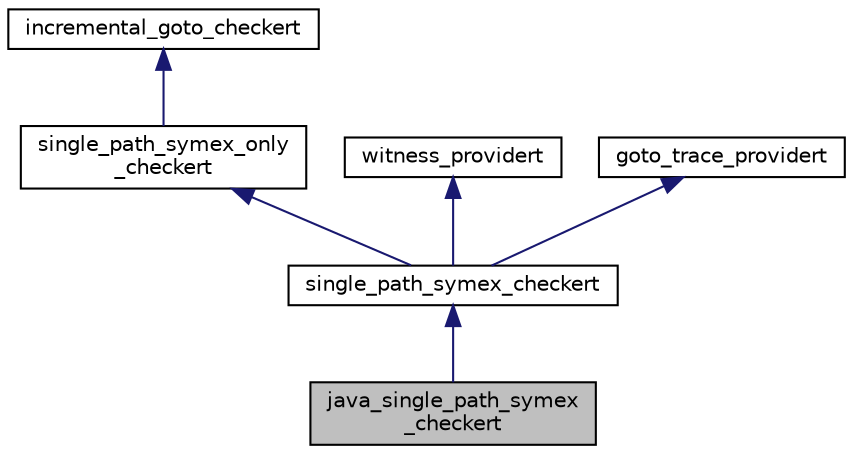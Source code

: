 digraph "java_single_path_symex_checkert"
{
 // LATEX_PDF_SIZE
  bgcolor="transparent";
  edge [fontname="Helvetica",fontsize="10",labelfontname="Helvetica",labelfontsize="10"];
  node [fontname="Helvetica",fontsize="10",shape=record];
  Node1 [label="java_single_path_symex\l_checkert",height=0.2,width=0.4,color="black", fillcolor="grey75", style="filled", fontcolor="black",tooltip=" "];
  Node2 -> Node1 [dir="back",color="midnightblue",fontsize="10",style="solid",fontname="Helvetica"];
  Node2 [label="single_path_symex_checkert",height=0.2,width=0.4,color="black",URL="$classsingle__path__symex__checkert.html",tooltip="Uses goto-symex to symbolically execute each path in the goto model and calls a solver to find proper..."];
  Node3 -> Node2 [dir="back",color="midnightblue",fontsize="10",style="solid",fontname="Helvetica"];
  Node3 [label="single_path_symex_only\l_checkert",height=0.2,width=0.4,color="black",URL="$classsingle__path__symex__only__checkert.html",tooltip="Uses goto-symex to generate a symex_target_equationt for each path."];
  Node4 -> Node3 [dir="back",color="midnightblue",fontsize="10",style="solid",fontname="Helvetica"];
  Node4 [label="incremental_goto_checkert",height=0.2,width=0.4,color="black",URL="$classincremental__goto__checkert.html",tooltip="An implementation of incremental_goto_checkert provides functionality for checking a set of propertie..."];
  Node5 -> Node2 [dir="back",color="midnightblue",fontsize="10",style="solid",fontname="Helvetica"];
  Node5 [label="witness_providert",height=0.2,width=0.4,color="black",URL="$classwitness__providert.html",tooltip="An implementation of incremental_goto_checkert may implement this interface to provide GraphML witnes..."];
  Node6 -> Node2 [dir="back",color="midnightblue",fontsize="10",style="solid",fontname="Helvetica"];
  Node6 [label="goto_trace_providert",height=0.2,width=0.4,color="black",URL="$classgoto__trace__providert.html",tooltip="An implementation of incremental_goto_checkert may implement this interface to provide goto traces."];
}
